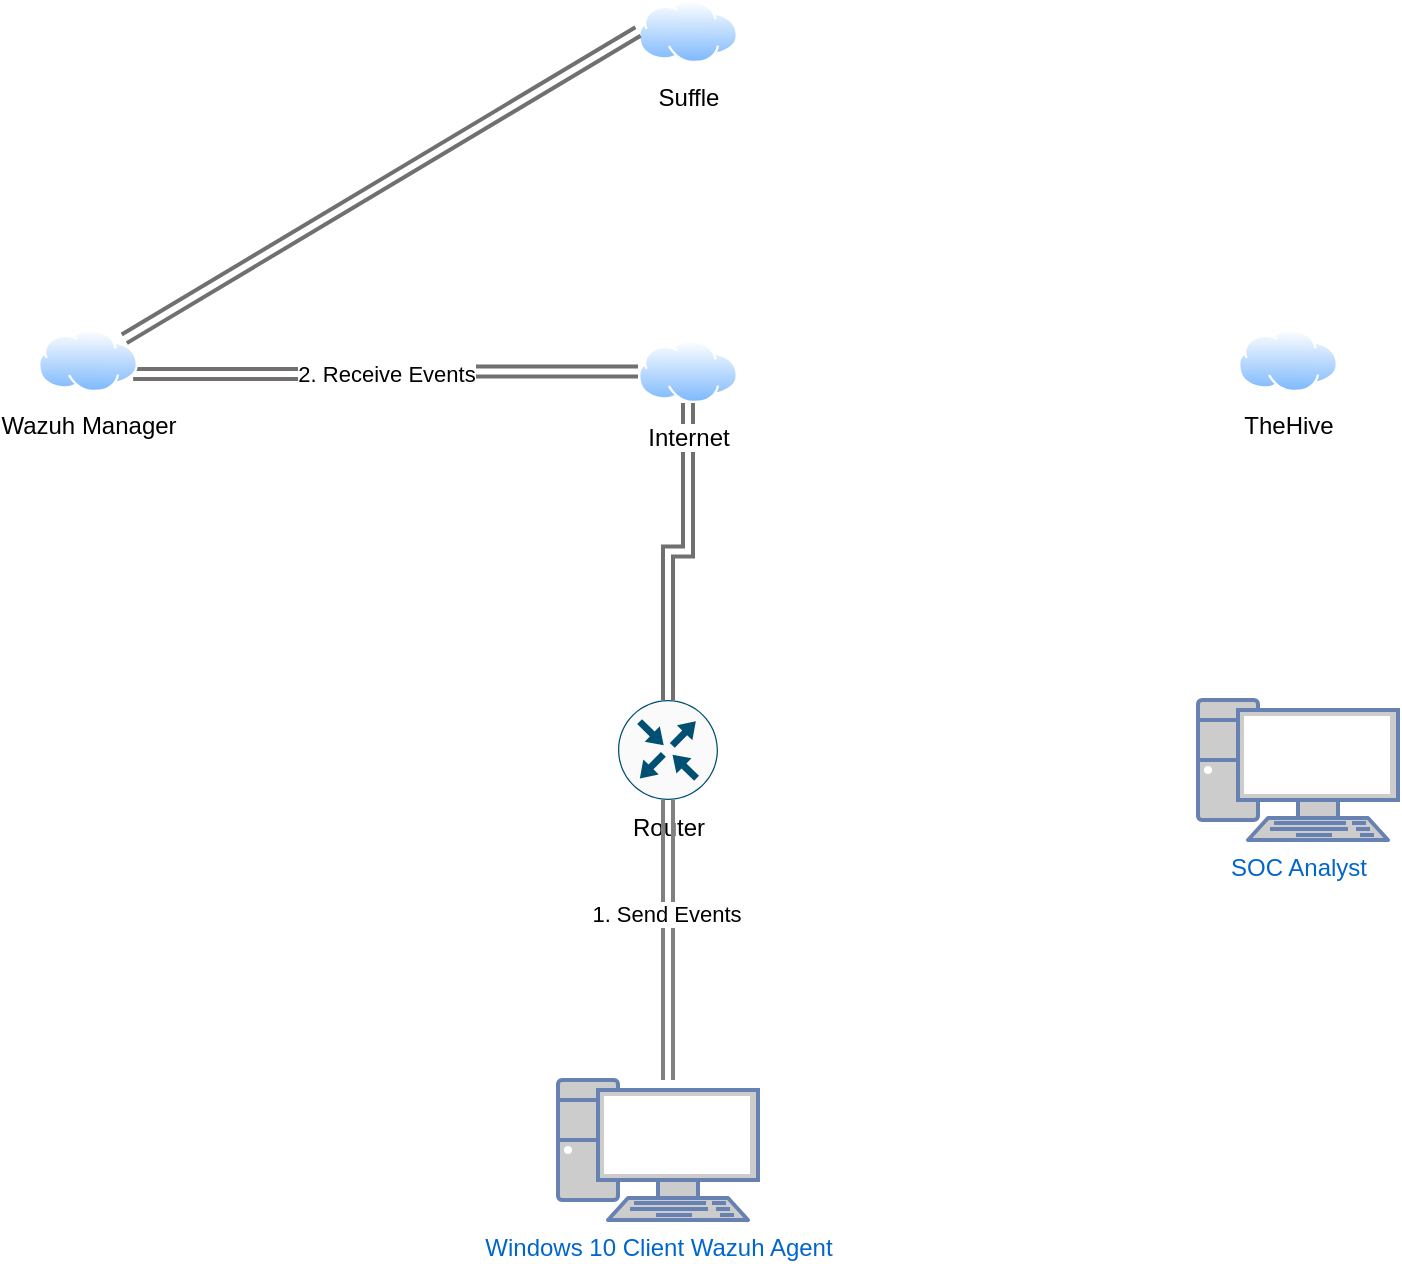 <mxfile version="22.1.16" type="github">
  <diagram name="Page-1" id="ChK1W9BBv4qw7w4W10nk">
    <mxGraphModel dx="1434" dy="738" grid="1" gridSize="10" guides="1" tooltips="1" connect="1" arrows="1" fold="1" page="1" pageScale="1" pageWidth="827" pageHeight="1169" math="0" shadow="0">
      <root>
        <mxCell id="0" />
        <mxCell id="1" parent="0" />
        <mxCell id="oaZz4HmqSXYziOOv6S-j-2" value="Windows 10 Client Wazuh Agent&lt;br&gt;" style="fontColor=#0066CC;verticalAlign=top;verticalLabelPosition=bottom;labelPosition=center;align=center;html=1;outlineConnect=0;fillColor=#CCCCCC;strokeColor=#6881B3;gradientColor=none;gradientDirection=north;strokeWidth=2;shape=mxgraph.networks.pc;" parent="1" vertex="1">
          <mxGeometry x="340" y="570" width="100" height="70" as="geometry" />
        </mxCell>
        <mxCell id="oaZz4HmqSXYziOOv6S-j-13" style="edgeStyle=orthogonalEdgeStyle;rounded=0;orthogonalLoop=1;jettySize=auto;html=1;shape=link;strokeColor=#716f6f;strokeWidth=2;" parent="1" source="oaZz4HmqSXYziOOv6S-j-4" target="oaZz4HmqSXYziOOv6S-j-6" edge="1">
          <mxGeometry relative="1" as="geometry" />
        </mxCell>
        <mxCell id="oaZz4HmqSXYziOOv6S-j-4" value="Router" style="sketch=0;points=[[0.5,0,0],[1,0.5,0],[0.5,1,0],[0,0.5,0],[0.145,0.145,0],[0.856,0.145,0],[0.855,0.856,0],[0.145,0.855,0]];verticalLabelPosition=bottom;html=1;verticalAlign=top;aspect=fixed;align=center;pointerEvents=1;shape=mxgraph.cisco19.rect;prIcon=router;fillColor=#FAFAFA;strokeColor=#005073;" parent="1" vertex="1">
          <mxGeometry x="370" y="380" width="50" height="50" as="geometry" />
        </mxCell>
        <mxCell id="oaZz4HmqSXYziOOv6S-j-5" value="Suffle" style="image;aspect=fixed;perimeter=ellipsePerimeter;html=1;align=center;shadow=0;dashed=0;spacingTop=3;image=img/lib/active_directory/internet_cloud.svg;" parent="1" vertex="1">
          <mxGeometry x="380" y="30" width="50" height="31.5" as="geometry" />
        </mxCell>
        <mxCell id="nG7Onz6YNzY-FJsHj9oM-1" value="2. Receive Events" style="edgeStyle=orthogonalEdgeStyle;rounded=0;orthogonalLoop=1;jettySize=auto;html=1;entryX=1;entryY=0.75;entryDx=0;entryDy=0;shape=link;strokeColor=#716f6f;strokeWidth=2;" edge="1" parent="1" source="oaZz4HmqSXYziOOv6S-j-6" target="oaZz4HmqSXYziOOv6S-j-8">
          <mxGeometry relative="1" as="geometry" />
        </mxCell>
        <mxCell id="oaZz4HmqSXYziOOv6S-j-6" value="Internet" style="image;aspect=fixed;perimeter=ellipsePerimeter;html=1;align=center;shadow=0;dashed=0;spacingTop=3;image=img/lib/active_directory/internet_cloud.svg;" parent="1" vertex="1">
          <mxGeometry x="380" y="200" width="50" height="31.5" as="geometry" />
        </mxCell>
        <mxCell id="oaZz4HmqSXYziOOv6S-j-7" value="TheHive&lt;br&gt;" style="image;aspect=fixed;perimeter=ellipsePerimeter;html=1;align=center;shadow=0;dashed=0;spacingTop=3;image=img/lib/active_directory/internet_cloud.svg;" parent="1" vertex="1">
          <mxGeometry x="680" y="194.5" width="50" height="31.5" as="geometry" />
        </mxCell>
        <mxCell id="nG7Onz6YNzY-FJsHj9oM-4" style="rounded=0;orthogonalLoop=1;jettySize=auto;html=1;entryX=0;entryY=0.5;entryDx=0;entryDy=0;shape=link;strokeWidth=2;strokeColor=#716f6f;" edge="1" parent="1" source="oaZz4HmqSXYziOOv6S-j-8" target="oaZz4HmqSXYziOOv6S-j-5">
          <mxGeometry relative="1" as="geometry" />
        </mxCell>
        <mxCell id="oaZz4HmqSXYziOOv6S-j-8" value="Wazuh Manager" style="image;aspect=fixed;perimeter=ellipsePerimeter;html=1;align=center;shadow=0;dashed=0;spacingTop=3;image=img/lib/active_directory/internet_cloud.svg;" parent="1" vertex="1">
          <mxGeometry x="80" y="194.5" width="50" height="31.5" as="geometry" />
        </mxCell>
        <mxCell id="oaZz4HmqSXYziOOv6S-j-10" value="SOC Analyst" style="fontColor=#0066CC;verticalAlign=top;verticalLabelPosition=bottom;labelPosition=center;align=center;html=1;outlineConnect=0;fillColor=#CCCCCC;strokeColor=#6881B3;gradientColor=none;gradientDirection=north;strokeWidth=2;shape=mxgraph.networks.pc;" parent="1" vertex="1">
          <mxGeometry x="660" y="380" width="100" height="70" as="geometry" />
        </mxCell>
        <mxCell id="oaZz4HmqSXYziOOv6S-j-17" style="edgeStyle=orthogonalEdgeStyle;rounded=0;orthogonalLoop=1;jettySize=auto;html=1;entryX=0.5;entryY=1;entryDx=0;entryDy=0;entryPerimeter=0;shape=link;strokeColor=#808080;strokeWidth=2;" parent="1" source="oaZz4HmqSXYziOOv6S-j-2" target="oaZz4HmqSXYziOOv6S-j-4" edge="1">
          <mxGeometry relative="1" as="geometry">
            <Array as="points">
              <mxPoint x="395" y="540" />
              <mxPoint x="395" y="540" />
            </Array>
          </mxGeometry>
        </mxCell>
        <mxCell id="oaZz4HmqSXYziOOv6S-j-18" value="1. Send Events" style="edgeLabel;html=1;align=center;verticalAlign=middle;resizable=0;points=[];" parent="oaZz4HmqSXYziOOv6S-j-17" vertex="1" connectable="0">
          <mxGeometry x="0.186" y="1" relative="1" as="geometry">
            <mxPoint as="offset" />
          </mxGeometry>
        </mxCell>
      </root>
    </mxGraphModel>
  </diagram>
</mxfile>
